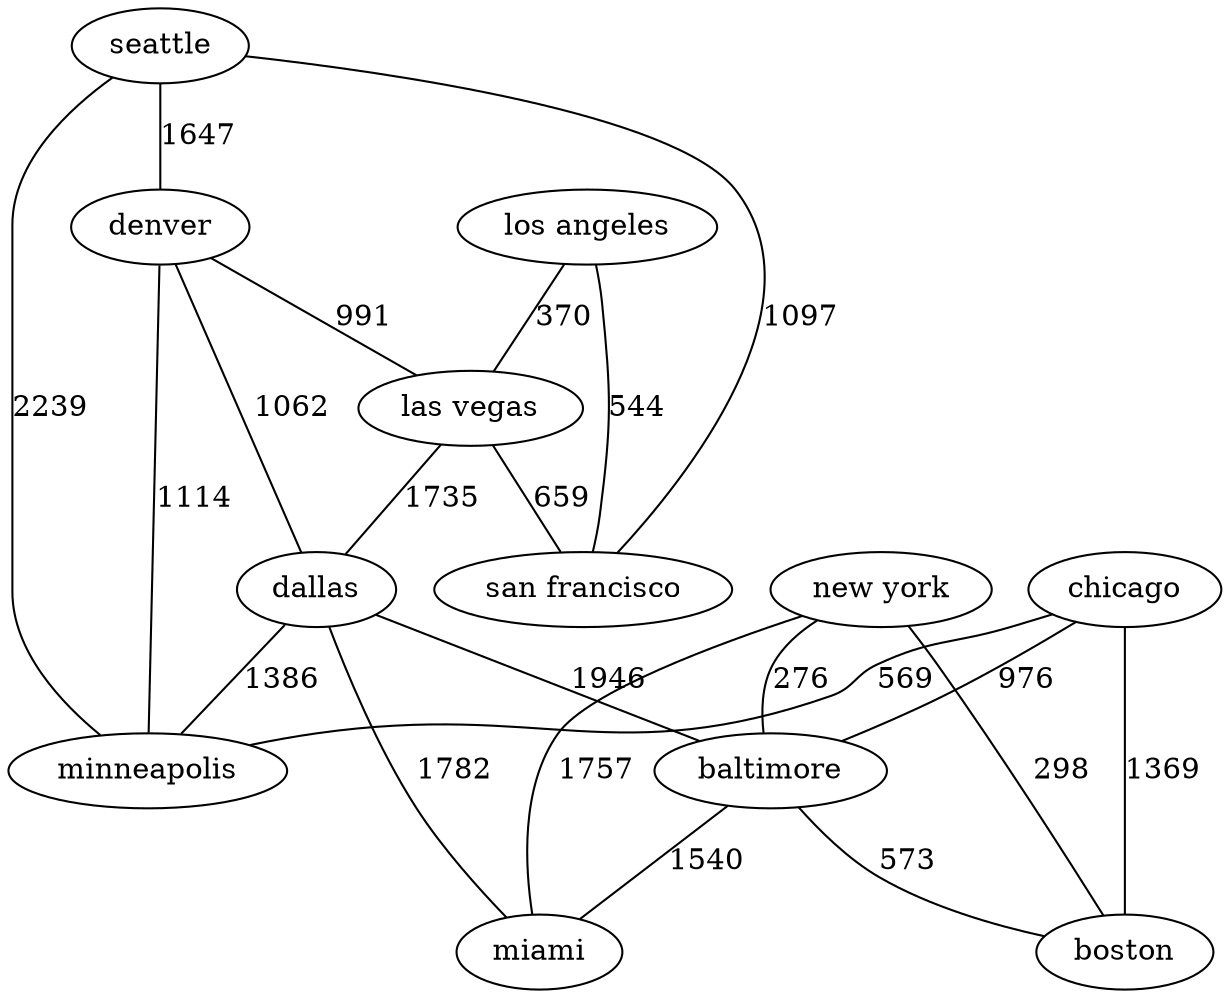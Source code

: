 strict graph "" {
	"new york" -- miami	[label=1757,
		weight=1757];
	"new york" -- boston	[label=298,
		weight=298];
	"new york" -- baltimore	[label=276,
		weight=276];
	"los angeles" -- "san francisco"	[label=544,
		weight=544];
	"los angeles" -- "las vegas"	[label=370,
		weight=370];
	chicago -- boston	[label=1369,
		weight=1369];
	chicago -- baltimore	[label=976,
		weight=976];
	chicago -- minneapolis	[label=569,
		weight=569];
	dallas -- miami	[label=1782,
		weight=1782];
	dallas -- baltimore	[label=1946,
		weight=1946];
	dallas -- minneapolis	[label=1386,
		weight=1386];
	denver -- dallas	[label=1062,
		weight=1062];
	denver -- minneapolis	[label=1114,
		weight=1114];
	denver -- "las vegas"	[label=991,
		weight=991];
	baltimore -- miami	[label=1540,
		weight=1540];
	baltimore -- boston	[label=573,
		weight=573];
	"las vegas" -- dallas	[label=1735,
		weight=1735];
	"las vegas" -- "san francisco"	[label=659,
		weight=659];
	seattle -- denver	[label=1647,
		weight=1647];
	seattle -- "san francisco"	[label=1097,
		weight=1097];
	seattle -- minneapolis	[label=2239,
		weight=2239];
}
